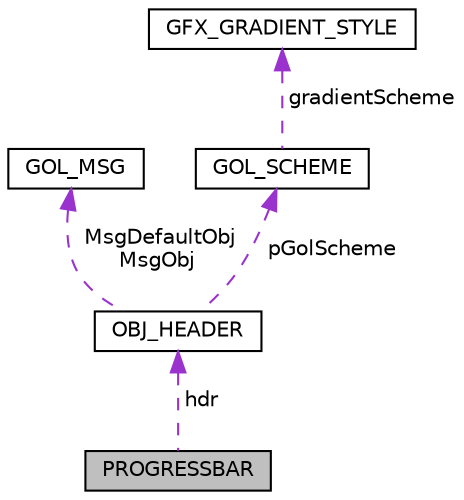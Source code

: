 digraph "PROGRESSBAR"
{
  edge [fontname="Helvetica",fontsize="10",labelfontname="Helvetica",labelfontsize="10"];
  node [fontname="Helvetica",fontsize="10",shape=record];
  Node1 [label="PROGRESSBAR",height=0.2,width=0.4,color="black", fillcolor="grey75", style="filled", fontcolor="black"];
  Node2 -> Node1 [dir="back",color="darkorchid3",fontsize="10",style="dashed",label=" hdr" ,fontname="Helvetica"];
  Node2 [label="OBJ_HEADER",height=0.2,width=0.4,color="black", fillcolor="white", style="filled",URL="$struct_o_b_j___h_e_a_d_e_r.html"];
  Node3 -> Node2 [dir="back",color="darkorchid3",fontsize="10",style="dashed",label=" MsgDefaultObj\nMsgObj" ,fontname="Helvetica"];
  Node3 [label="GOL_MSG",height=0.2,width=0.4,color="black", fillcolor="white", style="filled",URL="$struct_g_o_l___m_s_g.html"];
  Node4 -> Node2 [dir="back",color="darkorchid3",fontsize="10",style="dashed",label=" pGolScheme" ,fontname="Helvetica"];
  Node4 [label="GOL_SCHEME",height=0.2,width=0.4,color="black", fillcolor="white", style="filled",URL="$struct_g_o_l___s_c_h_e_m_e.html"];
  Node5 -> Node4 [dir="back",color="darkorchid3",fontsize="10",style="dashed",label=" gradientScheme" ,fontname="Helvetica"];
  Node5 [label="GFX_GRADIENT_STYLE",height=0.2,width=0.4,color="black", fillcolor="white", style="filled",URL="$struct_g_f_x___g_r_a_d_i_e_n_t___s_t_y_l_e.html"];
}
